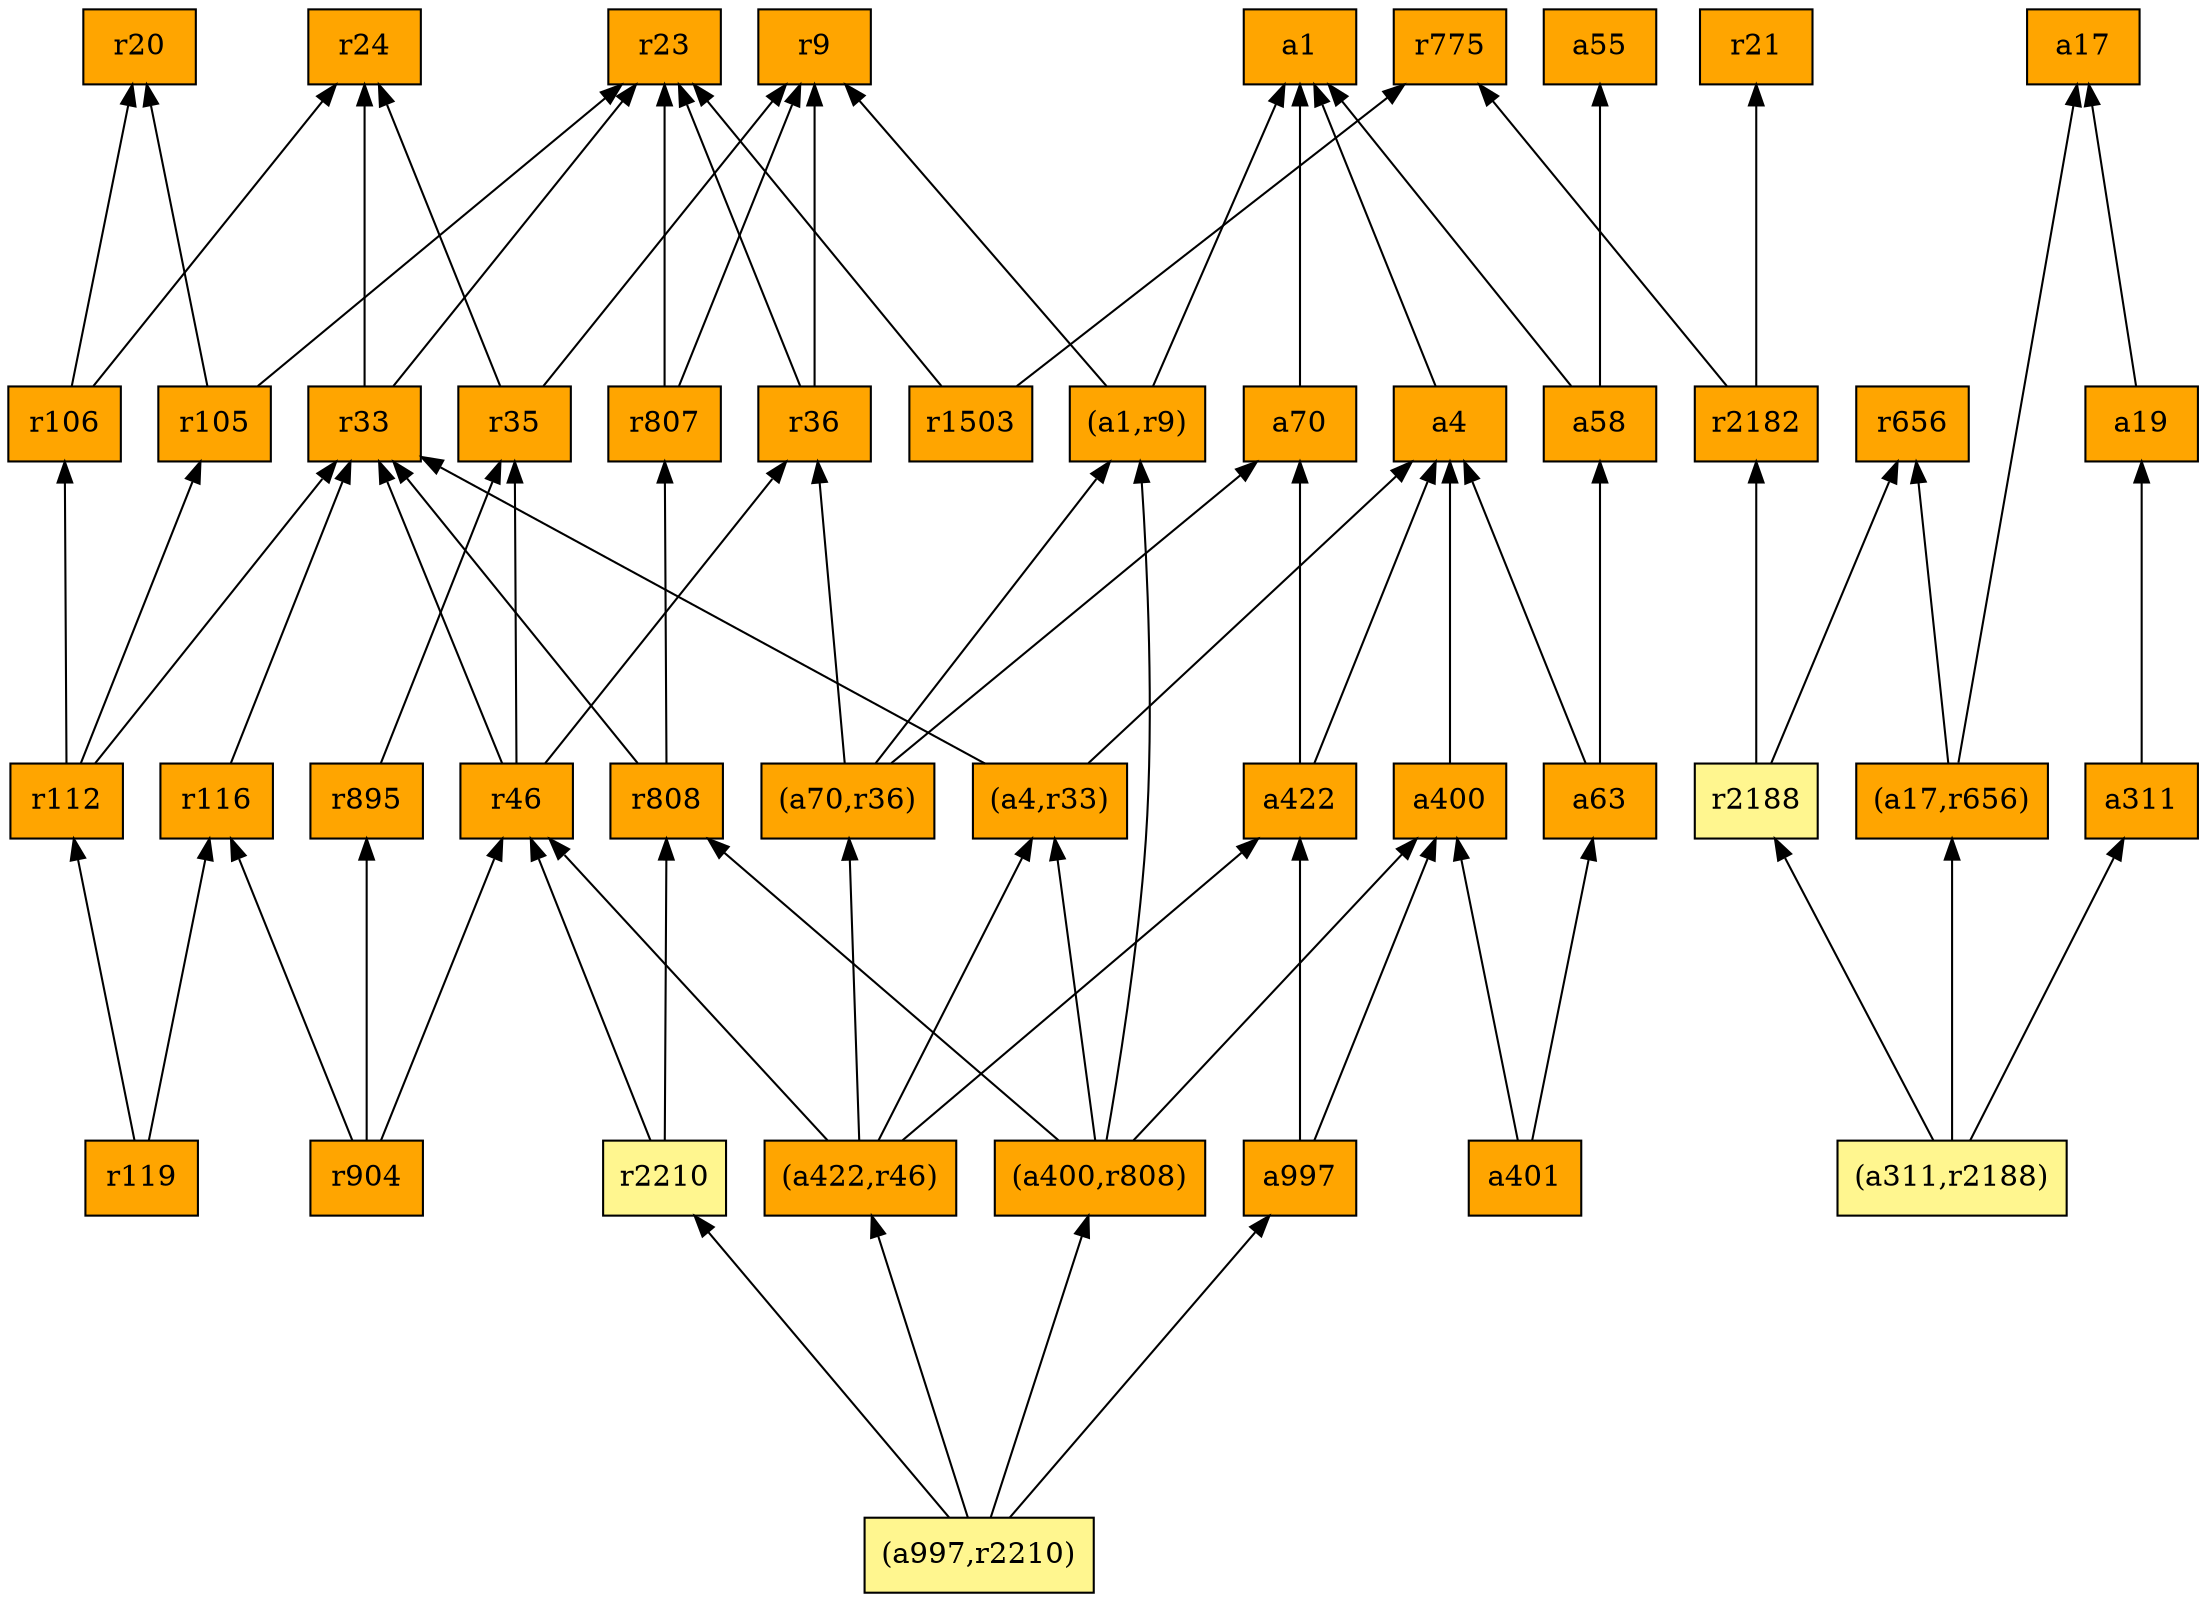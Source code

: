 digraph G {
rankdir=BT;ranksep="2.0";
"(a1,r9)" [shape=record,fillcolor=orange,style=filled,label="{(a1,r9)}"];
"(a400,r808)" [shape=record,fillcolor=orange,style=filled,label="{(a400,r808)}"];
"(a4,r33)" [shape=record,fillcolor=orange,style=filled,label="{(a4,r33)}"];
"r105" [shape=record,fillcolor=orange,style=filled,label="{r105}"];
"(a997,r2210)" [shape=record,fillcolor=khaki1,style=filled,label="{(a997,r2210)}"];
"r9" [shape=record,fillcolor=orange,style=filled,label="{r9}"];
"a401" [shape=record,fillcolor=orange,style=filled,label="{a401}"];
"a400" [shape=record,fillcolor=orange,style=filled,label="{a400}"];
"r2188" [shape=record,fillcolor=khaki1,style=filled,label="{r2188}"];
"r116" [shape=record,fillcolor=orange,style=filled,label="{r116}"];
"r656" [shape=record,fillcolor=orange,style=filled,label="{r656}"];
"r35" [shape=record,fillcolor=orange,style=filled,label="{r35}"];
"r24" [shape=record,fillcolor=orange,style=filled,label="{r24}"];
"a70" [shape=record,fillcolor=orange,style=filled,label="{a70}"];
"r21" [shape=record,fillcolor=orange,style=filled,label="{r21}"];
"a4" [shape=record,fillcolor=orange,style=filled,label="{a4}"];
"r33" [shape=record,fillcolor=orange,style=filled,label="{r33}"];
"r36" [shape=record,fillcolor=orange,style=filled,label="{r36}"];
"a55" [shape=record,fillcolor=orange,style=filled,label="{a55}"];
"r904" [shape=record,fillcolor=orange,style=filled,label="{r904}"];
"a997" [shape=record,fillcolor=orange,style=filled,label="{a997}"];
"r2210" [shape=record,fillcolor=khaki1,style=filled,label="{r2210}"];
"a422" [shape=record,fillcolor=orange,style=filled,label="{a422}"];
"r112" [shape=record,fillcolor=orange,style=filled,label="{r112}"];
"r106" [shape=record,fillcolor=orange,style=filled,label="{r106}"];
"a58" [shape=record,fillcolor=orange,style=filled,label="{a58}"];
"r2182" [shape=record,fillcolor=orange,style=filled,label="{r2182}"];
"a63" [shape=record,fillcolor=orange,style=filled,label="{a63}"];
"a311" [shape=record,fillcolor=orange,style=filled,label="{a311}"];
"a17" [shape=record,fillcolor=orange,style=filled,label="{a17}"];
"r119" [shape=record,fillcolor=orange,style=filled,label="{r119}"];
"r895" [shape=record,fillcolor=orange,style=filled,label="{r895}"];
"(a17,r656)" [shape=record,fillcolor=orange,style=filled,label="{(a17,r656)}"];
"r808" [shape=record,fillcolor=orange,style=filled,label="{r808}"];
"(a311,r2188)" [shape=record,fillcolor=khaki1,style=filled,label="{(a311,r2188)}"];
"(a70,r36)" [shape=record,fillcolor=orange,style=filled,label="{(a70,r36)}"];
"a1" [shape=record,fillcolor=orange,style=filled,label="{a1}"];
"(a422,r46)" [shape=record,fillcolor=orange,style=filled,label="{(a422,r46)}"];
"r1503" [shape=record,fillcolor=orange,style=filled,label="{r1503}"];
"r775" [shape=record,fillcolor=orange,style=filled,label="{r775}"];
"r807" [shape=record,fillcolor=orange,style=filled,label="{r807}"];
"r23" [shape=record,fillcolor=orange,style=filled,label="{r23}"];
"a19" [shape=record,fillcolor=orange,style=filled,label="{a19}"];
"r20" [shape=record,fillcolor=orange,style=filled,label="{r20}"];
"r46" [shape=record,fillcolor=orange,style=filled,label="{r46}"];
"(a1,r9)" -> "r9"
"(a1,r9)" -> "a1"
"(a400,r808)" -> "(a1,r9)"
"(a400,r808)" -> "r808"
"(a400,r808)" -> "(a4,r33)"
"(a400,r808)" -> "a400"
"(a4,r33)" -> "a4"
"(a4,r33)" -> "r33"
"r105" -> "r20"
"r105" -> "r23"
"(a997,r2210)" -> "(a400,r808)"
"(a997,r2210)" -> "(a422,r46)"
"(a997,r2210)" -> "a997"
"(a997,r2210)" -> "r2210"
"a401" -> "a63"
"a401" -> "a400"
"a400" -> "a4"
"r2188" -> "r2182"
"r2188" -> "r656"
"r116" -> "r33"
"r35" -> "r9"
"r35" -> "r24"
"a70" -> "a1"
"a4" -> "a1"
"r33" -> "r24"
"r33" -> "r23"
"r36" -> "r9"
"r36" -> "r23"
"r904" -> "r116"
"r904" -> "r46"
"r904" -> "r895"
"a997" -> "a422"
"a997" -> "a400"
"r2210" -> "r46"
"r2210" -> "r808"
"a422" -> "a4"
"a422" -> "a70"
"r112" -> "r106"
"r112" -> "r105"
"r112" -> "r33"
"r106" -> "r20"
"r106" -> "r24"
"a58" -> "a1"
"a58" -> "a55"
"r2182" -> "r775"
"r2182" -> "r21"
"a63" -> "a58"
"a63" -> "a4"
"a311" -> "a19"
"r119" -> "r116"
"r119" -> "r112"
"r895" -> "r35"
"(a17,r656)" -> "a17"
"(a17,r656)" -> "r656"
"r808" -> "r807"
"r808" -> "r33"
"(a311,r2188)" -> "a311"
"(a311,r2188)" -> "(a17,r656)"
"(a311,r2188)" -> "r2188"
"(a70,r36)" -> "(a1,r9)"
"(a70,r36)" -> "a70"
"(a70,r36)" -> "r36"
"(a422,r46)" -> "(a70,r36)"
"(a422,r46)" -> "(a4,r33)"
"(a422,r46)" -> "r46"
"(a422,r46)" -> "a422"
"r1503" -> "r775"
"r1503" -> "r23"
"r807" -> "r9"
"r807" -> "r23"
"a19" -> "a17"
"r46" -> "r35"
"r46" -> "r33"
"r46" -> "r36"
}